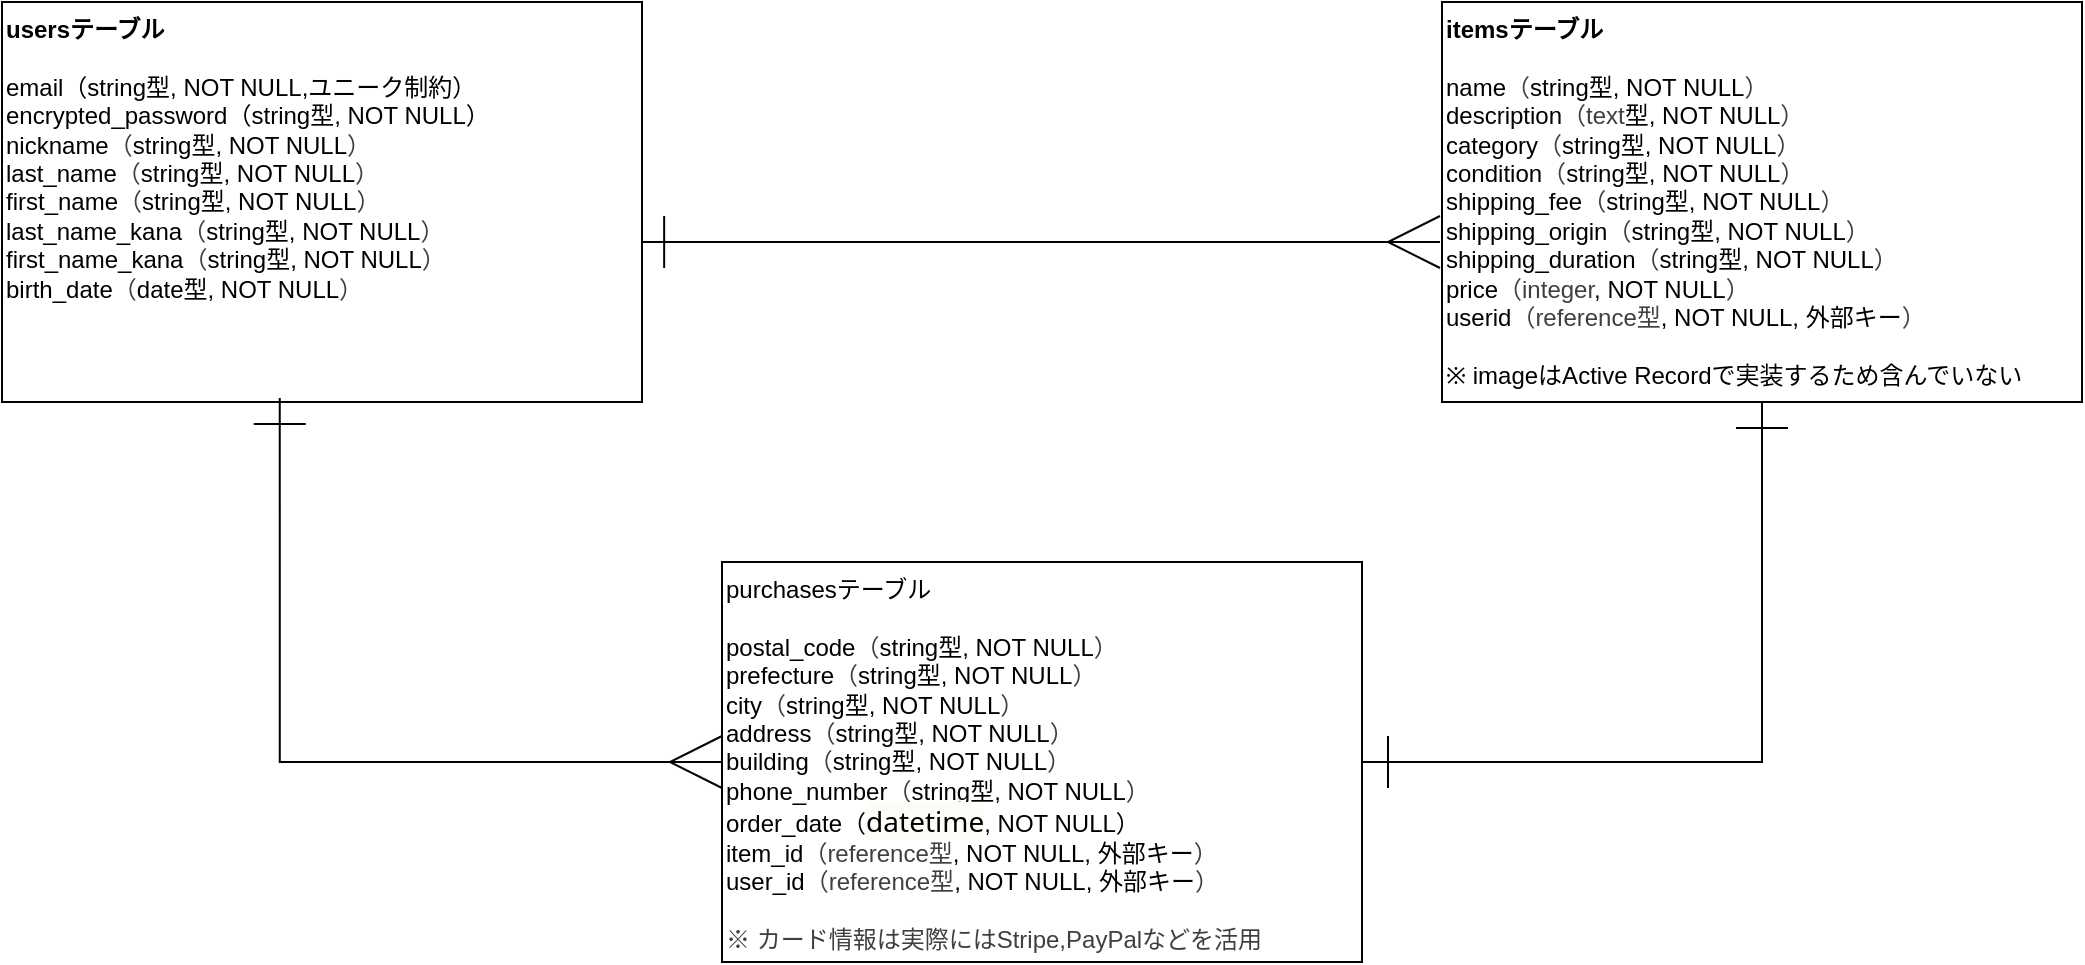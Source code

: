 <mxfile>
    <diagram id="ndf0OFtfam6XJyNjCAfz" name="ページ1">
        <mxGraphModel dx="1250" dy="1139" grid="1" gridSize="10" guides="1" tooltips="1" connect="1" arrows="1" fold="1" page="1" pageScale="1" pageWidth="827" pageHeight="1169" math="0" shadow="0">
            <root>
                <mxCell id="0"/>
                <mxCell id="1" parent="0"/>
                <mxCell id="18" style="edgeStyle=none;html=1;exitX=0.994;exitY=0.6;exitDx=0;exitDy=0;rounded=0;curved=0;startArrow=ERone;startFill=0;endArrow=ERmany;endFill=0;strokeWidth=1;exitPerimeter=0;endSize=24;startSize=24;" edge="1" parent="1" source="2">
                    <mxGeometry relative="1" as="geometry">
                        <mxPoint x="360" y="310" as="sourcePoint"/>
                        <mxPoint x="759" y="320" as="targetPoint"/>
                    </mxGeometry>
                </mxCell>
                <mxCell id="2" value="&lt;b&gt;usersテーブル&lt;br&gt;&lt;/b&gt;&lt;br&gt;    email（string型, NOT NULL,ユニーク制約）&lt;div&gt;encrypted_password（&lt;span style=&quot;color: rgb(0, 0, 0); background-color: transparent;&quot;&gt;string型, NOT NULL&lt;/span&gt;&lt;span style=&quot;background-color: transparent;&quot;&gt;）&lt;/span&gt;&lt;/div&gt;&lt;div&gt;nickname&lt;span style=&quot;background-color: transparent; color: rgb(63, 63, 63);&quot;&gt;（&lt;/span&gt;&lt;span style=&quot;background-color: transparent; color: rgb(0, 0, 0);&quot;&gt;string型, NOT NULL&lt;/span&gt;&lt;span style=&quot;background-color: transparent; color: rgb(63, 63, 63);&quot;&gt;）&lt;/span&gt;&lt;/div&gt;&lt;div&gt;last_name&lt;span style=&quot;background-color: transparent; color: rgb(63, 63, 63);&quot;&gt;（&lt;/span&gt;&lt;span style=&quot;background-color: transparent; color: rgb(0, 0, 0);&quot;&gt;string型, NOT NULL&lt;/span&gt;&lt;span style=&quot;background-color: transparent; color: rgb(63, 63, 63);&quot;&gt;）&lt;/span&gt;&lt;/div&gt;&lt;div&gt;first_name&lt;span style=&quot;background-color: transparent; color: rgb(63, 63, 63);&quot;&gt;（&lt;/span&gt;&lt;span style=&quot;background-color: transparent; color: rgb(0, 0, 0);&quot;&gt;string型, NOT NULL&lt;/span&gt;&lt;span style=&quot;background-color: transparent; color: rgb(63, 63, 63);&quot;&gt;）&lt;/span&gt;&lt;/div&gt;&lt;div&gt;last_name_kana&lt;span style=&quot;background-color: transparent; color: rgb(63, 63, 63);&quot;&gt;（&lt;/span&gt;&lt;span style=&quot;background-color: transparent; color: rgb(0, 0, 0);&quot;&gt;string型, NOT NULL&lt;/span&gt;&lt;span style=&quot;background-color: transparent; color: rgb(63, 63, 63);&quot;&gt;）&lt;/span&gt;&lt;/div&gt;&lt;div&gt;first_name_kana&lt;span style=&quot;background-color: transparent; color: rgb(63, 63, 63);&quot;&gt;（&lt;/span&gt;&lt;span style=&quot;background-color: transparent; color: rgb(0, 0, 0);&quot;&gt;string型, NOT NULL&lt;/span&gt;&lt;span style=&quot;background-color: transparent; color: rgb(63, 63, 63);&quot;&gt;）&lt;/span&gt;&lt;/div&gt;&lt;div&gt;birth_date&lt;span style=&quot;background-color: transparent; color: rgb(63, 63, 63);&quot;&gt;（&lt;/span&gt;&lt;span style=&quot;background-color: transparent;&quot;&gt;&lt;font color=&quot;#000000&quot;&gt;date型, NOT NULL&lt;/font&gt;&lt;/span&gt;&lt;span style=&quot;background-color: transparent; color: rgb(63, 63, 63);&quot;&gt;）&lt;/span&gt;&lt;/div&gt;" style="rounded=0;whiteSpace=wrap;html=1;align=left;verticalAlign=top;" vertex="1" parent="1">
                    <mxGeometry x="40" y="200" width="320" height="200" as="geometry"/>
                </mxCell>
                <mxCell id="20" style="edgeStyle=orthogonalEdgeStyle;html=1;exitX=0.5;exitY=1;exitDx=0;exitDy=0;entryX=1;entryY=0.5;entryDx=0;entryDy=0;rounded=0;curved=0;endArrow=ERone;endFill=0;startArrow=ERone;startFill=0;endSize=24;startSize=24;" edge="1" parent="1" source="16" target="17">
                    <mxGeometry relative="1" as="geometry"/>
                </mxCell>
                <mxCell id="16" value="&lt;b&gt;itemsテーブル&lt;/b&gt;&lt;br&gt;&lt;br&gt;   name&lt;span style=&quot;background-color: transparent; color: rgb(63, 63, 63);&quot;&gt;（&lt;/span&gt;&lt;span style=&quot;background-color: transparent; color: rgb(0, 0, 0);&quot;&gt;string型, NOT NULL&lt;/span&gt;&lt;span style=&quot;background-color: transparent; color: rgb(63, 63, 63);&quot;&gt;）&lt;/span&gt;&lt;div&gt;description&lt;span style=&quot;background-color: transparent; color: rgb(63, 63, 63);&quot;&gt;（text&lt;/span&gt;&lt;span style=&quot;background-color: transparent; color: rgb(0, 0, 0);&quot;&gt;型, NOT NULL&lt;/span&gt;&lt;span style=&quot;background-color: transparent; color: rgb(63, 63, 63);&quot;&gt;）&lt;/span&gt;&lt;/div&gt;&lt;div&gt;category&lt;span style=&quot;background-color: transparent; color: rgb(63, 63, 63);&quot;&gt;（&lt;/span&gt;&lt;span style=&quot;background-color: transparent; color: rgb(0, 0, 0);&quot;&gt;string型, NOT NULL&lt;/span&gt;&lt;span style=&quot;background-color: transparent; color: rgb(63, 63, 63);&quot;&gt;）&lt;/span&gt;&lt;/div&gt;&lt;div&gt;condition&lt;span style=&quot;background-color: transparent; color: rgb(63, 63, 63);&quot;&gt;（&lt;/span&gt;&lt;span style=&quot;background-color: transparent; color: rgb(0, 0, 0);&quot;&gt;string型, NOT NULL&lt;/span&gt;&lt;span style=&quot;background-color: transparent; color: rgb(63, 63, 63);&quot;&gt;）&lt;/span&gt;&lt;/div&gt;&lt;div&gt;shipping_fee&lt;span style=&quot;background-color: transparent; color: rgb(63, 63, 63);&quot;&gt;（&lt;/span&gt;&lt;span style=&quot;background-color: transparent; color: rgb(0, 0, 0);&quot;&gt;string型, NOT NULL&lt;/span&gt;&lt;span style=&quot;background-color: transparent; color: rgb(63, 63, 63);&quot;&gt;）&lt;/span&gt;&lt;/div&gt;&lt;div&gt;shipping_origin&lt;span style=&quot;background-color: transparent; color: rgb(63, 63, 63);&quot;&gt;（&lt;/span&gt;&lt;span style=&quot;background-color: transparent; color: rgb(0, 0, 0);&quot;&gt;string型, NOT NULL&lt;/span&gt;&lt;span style=&quot;background-color: transparent; color: rgb(63, 63, 63);&quot;&gt;）&lt;/span&gt;&lt;/div&gt;&lt;div&gt;shipping_duration&lt;span style=&quot;background-color: transparent; color: rgb(63, 63, 63);&quot;&gt;（&lt;/span&gt;&lt;span style=&quot;background-color: transparent; color: rgb(0, 0, 0);&quot;&gt;string型, NOT NULL&lt;/span&gt;&lt;span style=&quot;background-color: transparent; color: rgb(63, 63, 63);&quot;&gt;）&lt;/span&gt;&lt;/div&gt;&lt;div&gt;price&lt;span style=&quot;background-color: transparent; color: rgb(63, 63, 63);&quot;&gt;（integer&lt;/span&gt;&lt;span style=&quot;background-color: transparent; color: rgb(0, 0, 0);&quot;&gt;, NOT NULL&lt;/span&gt;&lt;span style=&quot;background-color: transparent; color: rgb(63, 63, 63);&quot;&gt;）&lt;/span&gt;&lt;/div&gt;&lt;div&gt;userid&lt;span style=&quot;color: rgb(63, 63, 63); background-color: transparent;&quot;&gt;（reference型&lt;/span&gt;&lt;span style=&quot;color: rgb(0, 0, 0); background-color: transparent;&quot;&gt;, NOT NULL, 外部キー&lt;/span&gt;&lt;span style=&quot;color: rgb(63, 63, 63); background-color: transparent;&quot;&gt;）&lt;/span&gt;&lt;br&gt;&lt;br&gt;※ imageはActive Recordで実装するため含んでいない&lt;/div&gt;" style="rounded=0;whiteSpace=wrap;html=1;align=left;verticalAlign=top;horizontal=1;" vertex="1" parent="1">
                    <mxGeometry x="760" y="200" width="320" height="200" as="geometry"/>
                </mxCell>
                <mxCell id="22" style="edgeStyle=orthogonalEdgeStyle;html=1;exitX=0;exitY=0.5;exitDx=0;exitDy=0;entryX=0.434;entryY=0.99;entryDx=0;entryDy=0;entryPerimeter=0;rounded=0;curved=0;endArrow=ERone;endFill=0;startArrow=ERmany;startFill=0;endSize=24;startSize=24;" edge="1" parent="1" source="17" target="2">
                    <mxGeometry relative="1" as="geometry"/>
                </mxCell>
                <mxCell id="17" value="purchasesテーブル&lt;br&gt;&lt;br&gt;postal_code&lt;span style=&quot;color: rgb(63, 63, 63);&quot;&gt;（&lt;/span&gt;&lt;span style=&quot;background-color: transparent; color: rgb(0, 0, 0);&quot;&gt;string型, NOT NULL&lt;/span&gt;&lt;span style=&quot;color: rgb(63, 63, 63); background-color: transparent;&quot;&gt;）&lt;/span&gt;&lt;br&gt;prefecture&lt;span style=&quot;color: rgb(63, 63, 63);&quot;&gt;（&lt;/span&gt;&lt;span style=&quot;background-color: transparent; color: rgb(0, 0, 0);&quot;&gt;string型, NOT NULL&lt;/span&gt;&lt;span style=&quot;color: rgb(63, 63, 63); background-color: transparent;&quot;&gt;）&lt;/span&gt;&lt;br&gt;city&lt;span style=&quot;color: rgb(63, 63, 63);&quot;&gt;（&lt;/span&gt;&lt;span style=&quot;background-color: transparent; color: rgb(0, 0, 0);&quot;&gt;string型, NOT NULL&lt;/span&gt;&lt;span style=&quot;color: rgb(63, 63, 63); background-color: transparent;&quot;&gt;）&lt;/span&gt;&lt;br&gt;address&lt;span style=&quot;color: rgb(63, 63, 63);&quot;&gt;（&lt;/span&gt;&lt;span style=&quot;background-color: transparent; color: rgb(0, 0, 0);&quot;&gt;string型, NOT NULL&lt;/span&gt;&lt;span style=&quot;color: rgb(63, 63, 63); background-color: transparent;&quot;&gt;）&lt;/span&gt;&lt;br&gt;building&lt;span style=&quot;color: rgb(63, 63, 63);&quot;&gt;（&lt;/span&gt;&lt;span style=&quot;background-color: transparent; color: rgb(0, 0, 0);&quot;&gt;string型, NOT NULL&lt;/span&gt;&lt;span style=&quot;color: rgb(63, 63, 63); background-color: transparent;&quot;&gt;）&lt;/span&gt;&lt;br&gt;phone_number&lt;span style=&quot;color: rgb(63, 63, 63);&quot;&gt;（&lt;/span&gt;&lt;span style=&quot;background-color: transparent; color: rgb(0, 0, 0);&quot;&gt;string型, NOT NULL&lt;/span&gt;&lt;span style=&quot;color: rgb(63, 63, 63); background-color: transparent;&quot;&gt;）&lt;/span&gt;&lt;div&gt;order_date（&lt;font face=&quot;fkGroteskNeue, fkGroteskNeue Fallback, ui-sans-serif, system-ui, -apple-system, BlinkMacSystemFont, Segoe UI, Roboto, Helvetica Neue, Arial, Noto Sans, sans-serif, Apple Color Emoji, Segoe UI Emoji, Segoe UI Symbol, Noto Color Emoji&quot;&gt;&lt;span style=&quot;font-size: 14px; background-color: oklch(0.99 0.004 106.471);&quot;&gt;datetime&lt;/span&gt;&lt;/font&gt;&lt;span style=&quot;color: rgb(0, 0, 0); background-color: transparent;&quot;&gt;, NOT NULL&lt;/span&gt;&lt;span style=&quot;background-color: transparent;&quot;&gt;）&lt;/span&gt;&lt;/div&gt;&lt;div&gt;&lt;div&gt;&lt;span style=&quot;background-color: transparent;&quot;&gt;item_id&lt;/span&gt;&lt;span style=&quot;background-color: transparent; color: rgb(63, 63, 63);&quot;&gt;（reference型&lt;/span&gt;&lt;span style=&quot;background-color: transparent; color: rgb(0, 0, 0);&quot;&gt;, NOT NULL, 外部キー&lt;/span&gt;&lt;span style=&quot;background-color: transparent; color: rgb(63, 63, 63);&quot;&gt;）&lt;/span&gt;&lt;div&gt;user_id&lt;span style=&quot;background-color: transparent; color: rgb(63, 63, 63);&quot;&gt;（reference型&lt;/span&gt;&lt;span style=&quot;background-color: transparent; color: rgb(0, 0, 0);&quot;&gt;, NOT NULL, 外部キー&lt;/span&gt;&lt;span style=&quot;background-color: transparent; color: rgb(63, 63, 63);&quot;&gt;）&lt;/span&gt;&lt;br&gt; &lt;div&gt;&lt;span style=&quot;background-color: transparent; color: rgb(63, 63, 63);&quot;&gt;&lt;br&gt;&lt;/span&gt;&lt;/div&gt;&lt;div&gt;&lt;span style=&quot;background-color: transparent; color: rgb(63, 63, 63);&quot;&gt;&lt;span style=&quot;color: rgb(63, 63, 63);&quot;&gt;※ カード情報は実際にはStripe,PayPalなどを活用&lt;/span&gt;&lt;/span&gt;&lt;/div&gt;&lt;/div&gt;&lt;/div&gt;&lt;/div&gt;" style="rounded=0;whiteSpace=wrap;html=1;align=left;verticalAlign=top;" vertex="1" parent="1">
                    <mxGeometry x="400" y="480" width="320" height="200" as="geometry"/>
                </mxCell>
            </root>
        </mxGraphModel>
    </diagram>
</mxfile>
